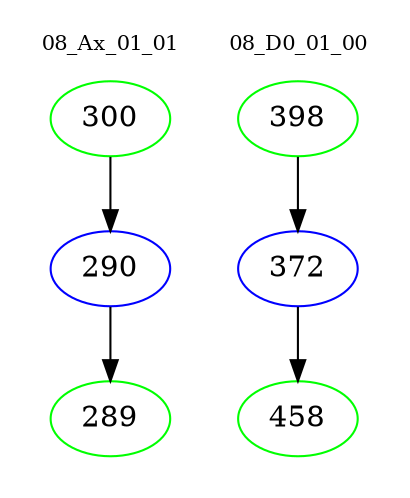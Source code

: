 digraph{
subgraph cluster_0 {
color = white
label = "08_Ax_01_01";
fontsize=10;
T0_300 [label="300", color="green"]
T0_300 -> T0_290 [color="black"]
T0_290 [label="290", color="blue"]
T0_290 -> T0_289 [color="black"]
T0_289 [label="289", color="green"]
}
subgraph cluster_1 {
color = white
label = "08_D0_01_00";
fontsize=10;
T1_398 [label="398", color="green"]
T1_398 -> T1_372 [color="black"]
T1_372 [label="372", color="blue"]
T1_372 -> T1_458 [color="black"]
T1_458 [label="458", color="green"]
}
}
